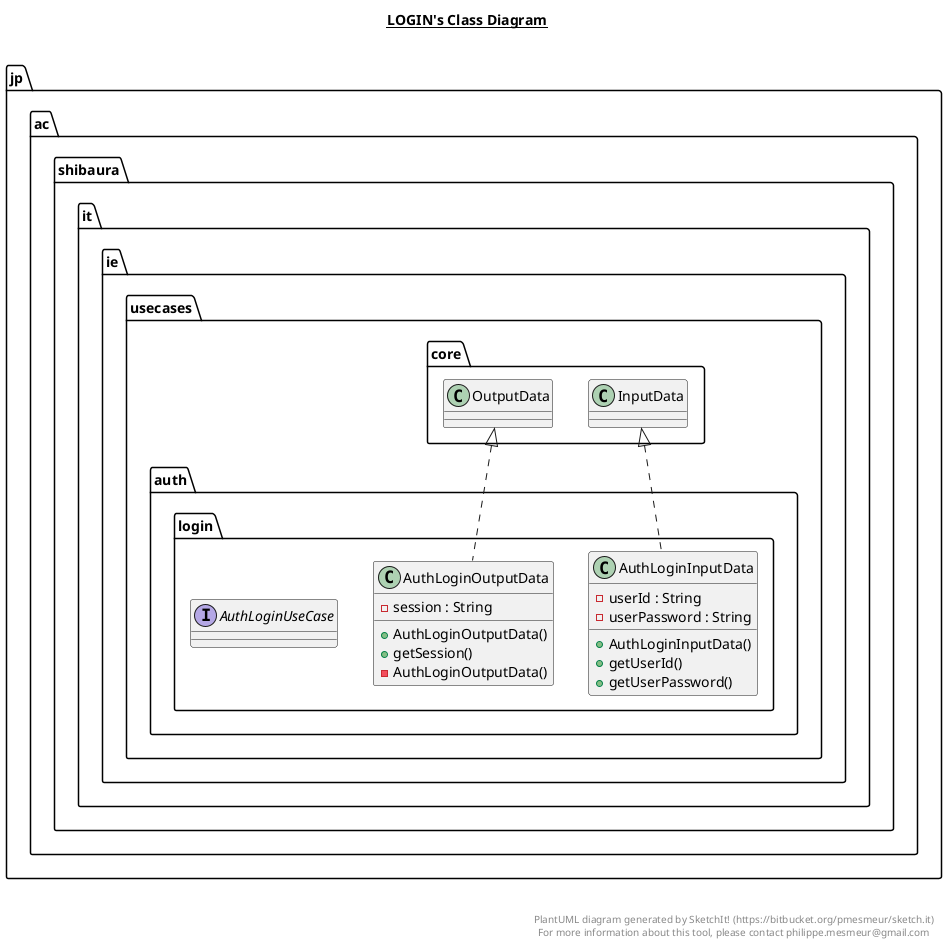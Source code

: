 @startuml

title __LOGIN's Class Diagram__\n

  namespace jp.ac.shibaura.it.ie {
    namespace usecases.auth.login {
      class jp.ac.shibaura.it.ie.usecases.auth.login.AuthLoginInputData {
          - userId : String
          - userPassword : String
          + AuthLoginInputData()
          + getUserId()
          + getUserPassword()
      }
    }
  }
  

  namespace jp.ac.shibaura.it.ie {
    namespace usecases.auth.login {
      class jp.ac.shibaura.it.ie.usecases.auth.login.AuthLoginOutputData {
          - session : String
          + AuthLoginOutputData()
          + getSession()
          - AuthLoginOutputData()
      }
    }
  }
  

  namespace jp.ac.shibaura.it.ie {
    namespace usecases.auth.login {
      interface jp.ac.shibaura.it.ie.usecases.auth.login.AuthLoginUseCase {
      }
    }
  }
  

  jp.ac.shibaura.it.ie.usecases.auth.login.AuthLoginInputData .up.|> jp.ac.shibaura.it.ie.usecases.core.InputData
  jp.ac.shibaura.it.ie.usecases.auth.login.AuthLoginOutputData .up.|> jp.ac.shibaura.it.ie.usecases.core.OutputData


right footer


PlantUML diagram generated by SketchIt! (https://bitbucket.org/pmesmeur/sketch.it)
For more information about this tool, please contact philippe.mesmeur@gmail.com
endfooter

@enduml
